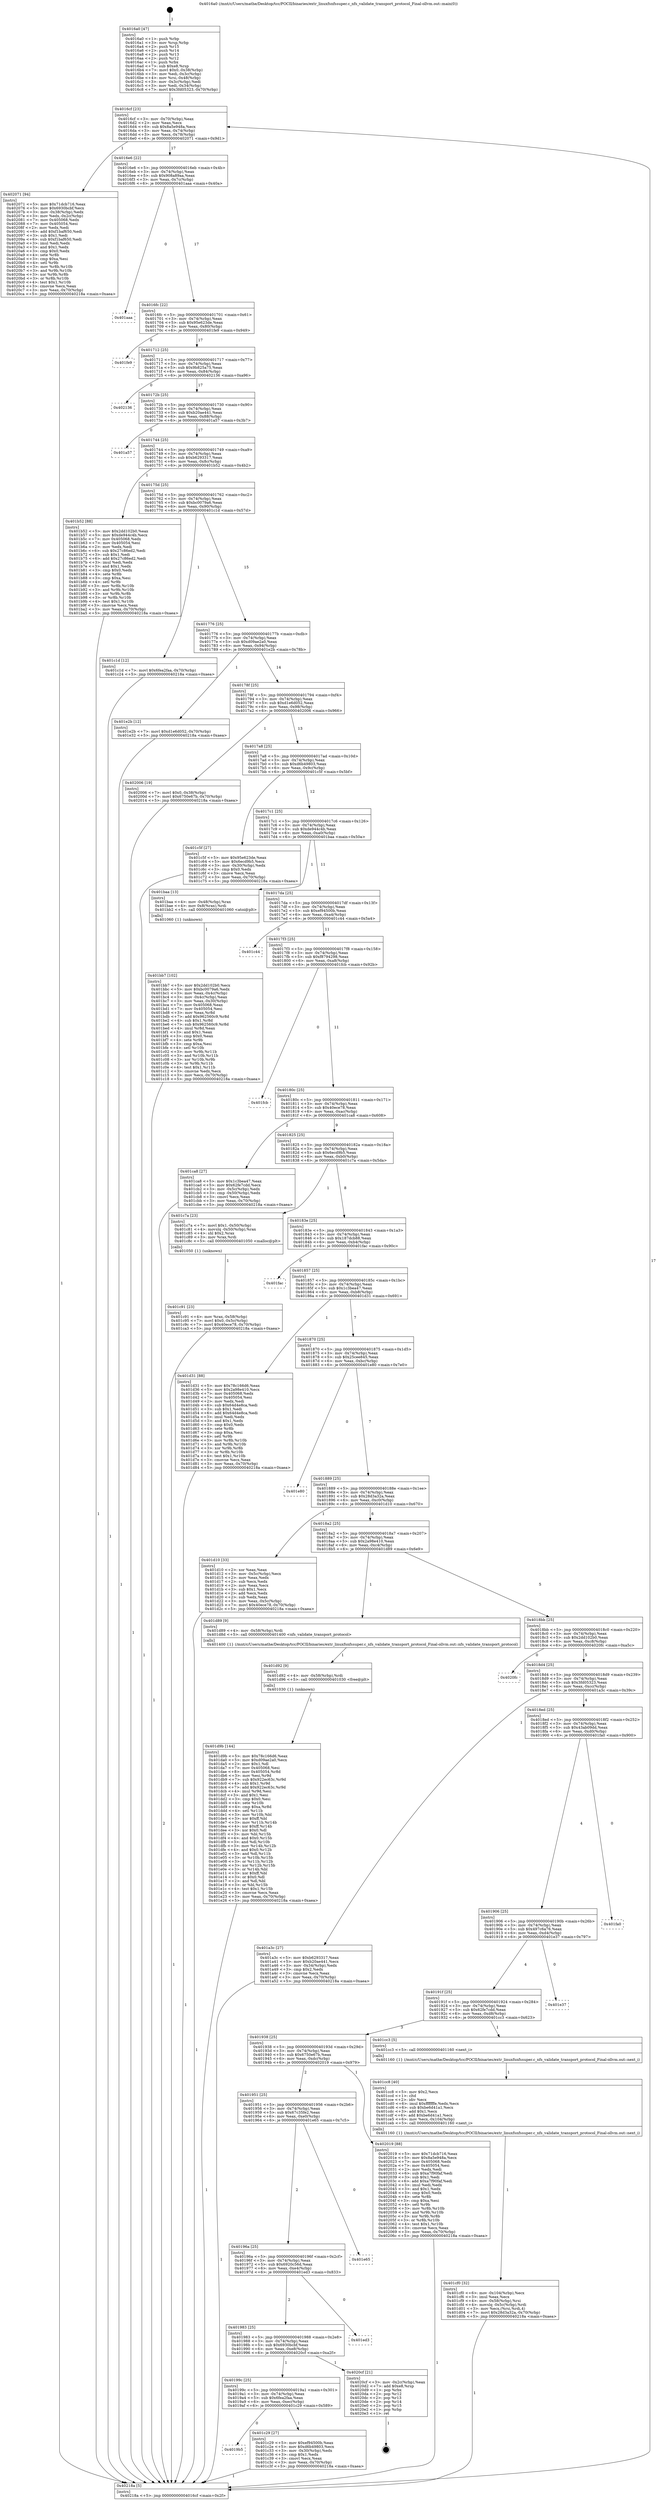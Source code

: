 digraph "0x4016a0" {
  label = "0x4016a0 (/mnt/c/Users/mathe/Desktop/tcc/POCII/binaries/extr_linuxfsnfssuper.c_nfs_validate_transport_protocol_Final-ollvm.out::main(0))"
  labelloc = "t"
  node[shape=record]

  Entry [label="",width=0.3,height=0.3,shape=circle,fillcolor=black,style=filled]
  "0x4016cf" [label="{
     0x4016cf [23]\l
     | [instrs]\l
     &nbsp;&nbsp;0x4016cf \<+3\>: mov -0x70(%rbp),%eax\l
     &nbsp;&nbsp;0x4016d2 \<+2\>: mov %eax,%ecx\l
     &nbsp;&nbsp;0x4016d4 \<+6\>: sub $0x8a5e948a,%ecx\l
     &nbsp;&nbsp;0x4016da \<+3\>: mov %eax,-0x74(%rbp)\l
     &nbsp;&nbsp;0x4016dd \<+3\>: mov %ecx,-0x78(%rbp)\l
     &nbsp;&nbsp;0x4016e0 \<+6\>: je 0000000000402071 \<main+0x9d1\>\l
  }"]
  "0x402071" [label="{
     0x402071 [94]\l
     | [instrs]\l
     &nbsp;&nbsp;0x402071 \<+5\>: mov $0x71dcb716,%eax\l
     &nbsp;&nbsp;0x402076 \<+5\>: mov $0x6930bcbf,%ecx\l
     &nbsp;&nbsp;0x40207b \<+3\>: mov -0x38(%rbp),%edx\l
     &nbsp;&nbsp;0x40207e \<+3\>: mov %edx,-0x2c(%rbp)\l
     &nbsp;&nbsp;0x402081 \<+7\>: mov 0x405068,%edx\l
     &nbsp;&nbsp;0x402088 \<+7\>: mov 0x405054,%esi\l
     &nbsp;&nbsp;0x40208f \<+2\>: mov %edx,%edi\l
     &nbsp;&nbsp;0x402091 \<+6\>: add $0xf1baf650,%edi\l
     &nbsp;&nbsp;0x402097 \<+3\>: sub $0x1,%edi\l
     &nbsp;&nbsp;0x40209a \<+6\>: sub $0xf1baf650,%edi\l
     &nbsp;&nbsp;0x4020a0 \<+3\>: imul %edi,%edx\l
     &nbsp;&nbsp;0x4020a3 \<+3\>: and $0x1,%edx\l
     &nbsp;&nbsp;0x4020a6 \<+3\>: cmp $0x0,%edx\l
     &nbsp;&nbsp;0x4020a9 \<+4\>: sete %r8b\l
     &nbsp;&nbsp;0x4020ad \<+3\>: cmp $0xa,%esi\l
     &nbsp;&nbsp;0x4020b0 \<+4\>: setl %r9b\l
     &nbsp;&nbsp;0x4020b4 \<+3\>: mov %r8b,%r10b\l
     &nbsp;&nbsp;0x4020b7 \<+3\>: and %r9b,%r10b\l
     &nbsp;&nbsp;0x4020ba \<+3\>: xor %r9b,%r8b\l
     &nbsp;&nbsp;0x4020bd \<+3\>: or %r8b,%r10b\l
     &nbsp;&nbsp;0x4020c0 \<+4\>: test $0x1,%r10b\l
     &nbsp;&nbsp;0x4020c4 \<+3\>: cmovne %ecx,%eax\l
     &nbsp;&nbsp;0x4020c7 \<+3\>: mov %eax,-0x70(%rbp)\l
     &nbsp;&nbsp;0x4020ca \<+5\>: jmp 000000000040218a \<main+0xaea\>\l
  }"]
  "0x4016e6" [label="{
     0x4016e6 [22]\l
     | [instrs]\l
     &nbsp;&nbsp;0x4016e6 \<+5\>: jmp 00000000004016eb \<main+0x4b\>\l
     &nbsp;&nbsp;0x4016eb \<+3\>: mov -0x74(%rbp),%eax\l
     &nbsp;&nbsp;0x4016ee \<+5\>: sub $0x908a89aa,%eax\l
     &nbsp;&nbsp;0x4016f3 \<+3\>: mov %eax,-0x7c(%rbp)\l
     &nbsp;&nbsp;0x4016f6 \<+6\>: je 0000000000401aaa \<main+0x40a\>\l
  }"]
  Exit [label="",width=0.3,height=0.3,shape=circle,fillcolor=black,style=filled,peripheries=2]
  "0x401aaa" [label="{
     0x401aaa\l
  }", style=dashed]
  "0x4016fc" [label="{
     0x4016fc [22]\l
     | [instrs]\l
     &nbsp;&nbsp;0x4016fc \<+5\>: jmp 0000000000401701 \<main+0x61\>\l
     &nbsp;&nbsp;0x401701 \<+3\>: mov -0x74(%rbp),%eax\l
     &nbsp;&nbsp;0x401704 \<+5\>: sub $0x95e623de,%eax\l
     &nbsp;&nbsp;0x401709 \<+3\>: mov %eax,-0x80(%rbp)\l
     &nbsp;&nbsp;0x40170c \<+6\>: je 0000000000401fe9 \<main+0x949\>\l
  }"]
  "0x401d9b" [label="{
     0x401d9b [144]\l
     | [instrs]\l
     &nbsp;&nbsp;0x401d9b \<+5\>: mov $0x78c166d6,%eax\l
     &nbsp;&nbsp;0x401da0 \<+5\>: mov $0xd09ae2a0,%ecx\l
     &nbsp;&nbsp;0x401da5 \<+2\>: mov $0x1,%dl\l
     &nbsp;&nbsp;0x401da7 \<+7\>: mov 0x405068,%esi\l
     &nbsp;&nbsp;0x401dae \<+8\>: mov 0x405054,%r8d\l
     &nbsp;&nbsp;0x401db6 \<+3\>: mov %esi,%r9d\l
     &nbsp;&nbsp;0x401db9 \<+7\>: sub $0x922ec63c,%r9d\l
     &nbsp;&nbsp;0x401dc0 \<+4\>: sub $0x1,%r9d\l
     &nbsp;&nbsp;0x401dc4 \<+7\>: add $0x922ec63c,%r9d\l
     &nbsp;&nbsp;0x401dcb \<+4\>: imul %r9d,%esi\l
     &nbsp;&nbsp;0x401dcf \<+3\>: and $0x1,%esi\l
     &nbsp;&nbsp;0x401dd2 \<+3\>: cmp $0x0,%esi\l
     &nbsp;&nbsp;0x401dd5 \<+4\>: sete %r10b\l
     &nbsp;&nbsp;0x401dd9 \<+4\>: cmp $0xa,%r8d\l
     &nbsp;&nbsp;0x401ddd \<+4\>: setl %r11b\l
     &nbsp;&nbsp;0x401de1 \<+3\>: mov %r10b,%bl\l
     &nbsp;&nbsp;0x401de4 \<+3\>: xor $0xff,%bl\l
     &nbsp;&nbsp;0x401de7 \<+3\>: mov %r11b,%r14b\l
     &nbsp;&nbsp;0x401dea \<+4\>: xor $0xff,%r14b\l
     &nbsp;&nbsp;0x401dee \<+3\>: xor $0x0,%dl\l
     &nbsp;&nbsp;0x401df1 \<+3\>: mov %bl,%r15b\l
     &nbsp;&nbsp;0x401df4 \<+4\>: and $0x0,%r15b\l
     &nbsp;&nbsp;0x401df8 \<+3\>: and %dl,%r10b\l
     &nbsp;&nbsp;0x401dfb \<+3\>: mov %r14b,%r12b\l
     &nbsp;&nbsp;0x401dfe \<+4\>: and $0x0,%r12b\l
     &nbsp;&nbsp;0x401e02 \<+3\>: and %dl,%r11b\l
     &nbsp;&nbsp;0x401e05 \<+3\>: or %r10b,%r15b\l
     &nbsp;&nbsp;0x401e08 \<+3\>: or %r11b,%r12b\l
     &nbsp;&nbsp;0x401e0b \<+3\>: xor %r12b,%r15b\l
     &nbsp;&nbsp;0x401e0e \<+3\>: or %r14b,%bl\l
     &nbsp;&nbsp;0x401e11 \<+3\>: xor $0xff,%bl\l
     &nbsp;&nbsp;0x401e14 \<+3\>: or $0x0,%dl\l
     &nbsp;&nbsp;0x401e17 \<+2\>: and %dl,%bl\l
     &nbsp;&nbsp;0x401e19 \<+3\>: or %bl,%r15b\l
     &nbsp;&nbsp;0x401e1c \<+4\>: test $0x1,%r15b\l
     &nbsp;&nbsp;0x401e20 \<+3\>: cmovne %ecx,%eax\l
     &nbsp;&nbsp;0x401e23 \<+3\>: mov %eax,-0x70(%rbp)\l
     &nbsp;&nbsp;0x401e26 \<+5\>: jmp 000000000040218a \<main+0xaea\>\l
  }"]
  "0x401fe9" [label="{
     0x401fe9\l
  }", style=dashed]
  "0x401712" [label="{
     0x401712 [25]\l
     | [instrs]\l
     &nbsp;&nbsp;0x401712 \<+5\>: jmp 0000000000401717 \<main+0x77\>\l
     &nbsp;&nbsp;0x401717 \<+3\>: mov -0x74(%rbp),%eax\l
     &nbsp;&nbsp;0x40171a \<+5\>: sub $0x9b825a75,%eax\l
     &nbsp;&nbsp;0x40171f \<+6\>: mov %eax,-0x84(%rbp)\l
     &nbsp;&nbsp;0x401725 \<+6\>: je 0000000000402136 \<main+0xa96\>\l
  }"]
  "0x401d92" [label="{
     0x401d92 [9]\l
     | [instrs]\l
     &nbsp;&nbsp;0x401d92 \<+4\>: mov -0x58(%rbp),%rdi\l
     &nbsp;&nbsp;0x401d96 \<+5\>: call 0000000000401030 \<free@plt\>\l
     | [calls]\l
     &nbsp;&nbsp;0x401030 \{1\} (unknown)\l
  }"]
  "0x402136" [label="{
     0x402136\l
  }", style=dashed]
  "0x40172b" [label="{
     0x40172b [25]\l
     | [instrs]\l
     &nbsp;&nbsp;0x40172b \<+5\>: jmp 0000000000401730 \<main+0x90\>\l
     &nbsp;&nbsp;0x401730 \<+3\>: mov -0x74(%rbp),%eax\l
     &nbsp;&nbsp;0x401733 \<+5\>: sub $0xb20ae441,%eax\l
     &nbsp;&nbsp;0x401738 \<+6\>: mov %eax,-0x88(%rbp)\l
     &nbsp;&nbsp;0x40173e \<+6\>: je 0000000000401a57 \<main+0x3b7\>\l
  }"]
  "0x401cf0" [label="{
     0x401cf0 [32]\l
     | [instrs]\l
     &nbsp;&nbsp;0x401cf0 \<+6\>: mov -0x104(%rbp),%ecx\l
     &nbsp;&nbsp;0x401cf6 \<+3\>: imul %eax,%ecx\l
     &nbsp;&nbsp;0x401cf9 \<+4\>: mov -0x58(%rbp),%rsi\l
     &nbsp;&nbsp;0x401cfd \<+4\>: movslq -0x5c(%rbp),%rdi\l
     &nbsp;&nbsp;0x401d01 \<+3\>: mov %ecx,(%rsi,%rdi,4)\l
     &nbsp;&nbsp;0x401d04 \<+7\>: movl $0x28d3a32a,-0x70(%rbp)\l
     &nbsp;&nbsp;0x401d0b \<+5\>: jmp 000000000040218a \<main+0xaea\>\l
  }"]
  "0x401a57" [label="{
     0x401a57\l
  }", style=dashed]
  "0x401744" [label="{
     0x401744 [25]\l
     | [instrs]\l
     &nbsp;&nbsp;0x401744 \<+5\>: jmp 0000000000401749 \<main+0xa9\>\l
     &nbsp;&nbsp;0x401749 \<+3\>: mov -0x74(%rbp),%eax\l
     &nbsp;&nbsp;0x40174c \<+5\>: sub $0xb6293317,%eax\l
     &nbsp;&nbsp;0x401751 \<+6\>: mov %eax,-0x8c(%rbp)\l
     &nbsp;&nbsp;0x401757 \<+6\>: je 0000000000401b52 \<main+0x4b2\>\l
  }"]
  "0x401cc8" [label="{
     0x401cc8 [40]\l
     | [instrs]\l
     &nbsp;&nbsp;0x401cc8 \<+5\>: mov $0x2,%ecx\l
     &nbsp;&nbsp;0x401ccd \<+1\>: cltd\l
     &nbsp;&nbsp;0x401cce \<+2\>: idiv %ecx\l
     &nbsp;&nbsp;0x401cd0 \<+6\>: imul $0xfffffffe,%edx,%ecx\l
     &nbsp;&nbsp;0x401cd6 \<+6\>: sub $0xbe6d41a1,%ecx\l
     &nbsp;&nbsp;0x401cdc \<+3\>: add $0x1,%ecx\l
     &nbsp;&nbsp;0x401cdf \<+6\>: add $0xbe6d41a1,%ecx\l
     &nbsp;&nbsp;0x401ce5 \<+6\>: mov %ecx,-0x104(%rbp)\l
     &nbsp;&nbsp;0x401ceb \<+5\>: call 0000000000401160 \<next_i\>\l
     | [calls]\l
     &nbsp;&nbsp;0x401160 \{1\} (/mnt/c/Users/mathe/Desktop/tcc/POCII/binaries/extr_linuxfsnfssuper.c_nfs_validate_transport_protocol_Final-ollvm.out::next_i)\l
  }"]
  "0x401b52" [label="{
     0x401b52 [88]\l
     | [instrs]\l
     &nbsp;&nbsp;0x401b52 \<+5\>: mov $0x2dd102b0,%eax\l
     &nbsp;&nbsp;0x401b57 \<+5\>: mov $0xde944c4b,%ecx\l
     &nbsp;&nbsp;0x401b5c \<+7\>: mov 0x405068,%edx\l
     &nbsp;&nbsp;0x401b63 \<+7\>: mov 0x405054,%esi\l
     &nbsp;&nbsp;0x401b6a \<+2\>: mov %edx,%edi\l
     &nbsp;&nbsp;0x401b6c \<+6\>: sub $0x27c86ed2,%edi\l
     &nbsp;&nbsp;0x401b72 \<+3\>: sub $0x1,%edi\l
     &nbsp;&nbsp;0x401b75 \<+6\>: add $0x27c86ed2,%edi\l
     &nbsp;&nbsp;0x401b7b \<+3\>: imul %edi,%edx\l
     &nbsp;&nbsp;0x401b7e \<+3\>: and $0x1,%edx\l
     &nbsp;&nbsp;0x401b81 \<+3\>: cmp $0x0,%edx\l
     &nbsp;&nbsp;0x401b84 \<+4\>: sete %r8b\l
     &nbsp;&nbsp;0x401b88 \<+3\>: cmp $0xa,%esi\l
     &nbsp;&nbsp;0x401b8b \<+4\>: setl %r9b\l
     &nbsp;&nbsp;0x401b8f \<+3\>: mov %r8b,%r10b\l
     &nbsp;&nbsp;0x401b92 \<+3\>: and %r9b,%r10b\l
     &nbsp;&nbsp;0x401b95 \<+3\>: xor %r9b,%r8b\l
     &nbsp;&nbsp;0x401b98 \<+3\>: or %r8b,%r10b\l
     &nbsp;&nbsp;0x401b9b \<+4\>: test $0x1,%r10b\l
     &nbsp;&nbsp;0x401b9f \<+3\>: cmovne %ecx,%eax\l
     &nbsp;&nbsp;0x401ba2 \<+3\>: mov %eax,-0x70(%rbp)\l
     &nbsp;&nbsp;0x401ba5 \<+5\>: jmp 000000000040218a \<main+0xaea\>\l
  }"]
  "0x40175d" [label="{
     0x40175d [25]\l
     | [instrs]\l
     &nbsp;&nbsp;0x40175d \<+5\>: jmp 0000000000401762 \<main+0xc2\>\l
     &nbsp;&nbsp;0x401762 \<+3\>: mov -0x74(%rbp),%eax\l
     &nbsp;&nbsp;0x401765 \<+5\>: sub $0xbc0079a6,%eax\l
     &nbsp;&nbsp;0x40176a \<+6\>: mov %eax,-0x90(%rbp)\l
     &nbsp;&nbsp;0x401770 \<+6\>: je 0000000000401c1d \<main+0x57d\>\l
  }"]
  "0x401c91" [label="{
     0x401c91 [23]\l
     | [instrs]\l
     &nbsp;&nbsp;0x401c91 \<+4\>: mov %rax,-0x58(%rbp)\l
     &nbsp;&nbsp;0x401c95 \<+7\>: movl $0x0,-0x5c(%rbp)\l
     &nbsp;&nbsp;0x401c9c \<+7\>: movl $0x40ece78,-0x70(%rbp)\l
     &nbsp;&nbsp;0x401ca3 \<+5\>: jmp 000000000040218a \<main+0xaea\>\l
  }"]
  "0x401c1d" [label="{
     0x401c1d [12]\l
     | [instrs]\l
     &nbsp;&nbsp;0x401c1d \<+7\>: movl $0x6fea2faa,-0x70(%rbp)\l
     &nbsp;&nbsp;0x401c24 \<+5\>: jmp 000000000040218a \<main+0xaea\>\l
  }"]
  "0x401776" [label="{
     0x401776 [25]\l
     | [instrs]\l
     &nbsp;&nbsp;0x401776 \<+5\>: jmp 000000000040177b \<main+0xdb\>\l
     &nbsp;&nbsp;0x40177b \<+3\>: mov -0x74(%rbp),%eax\l
     &nbsp;&nbsp;0x40177e \<+5\>: sub $0xd09ae2a0,%eax\l
     &nbsp;&nbsp;0x401783 \<+6\>: mov %eax,-0x94(%rbp)\l
     &nbsp;&nbsp;0x401789 \<+6\>: je 0000000000401e2b \<main+0x78b\>\l
  }"]
  "0x4019b5" [label="{
     0x4019b5\l
  }", style=dashed]
  "0x401e2b" [label="{
     0x401e2b [12]\l
     | [instrs]\l
     &nbsp;&nbsp;0x401e2b \<+7\>: movl $0xd1e6d052,-0x70(%rbp)\l
     &nbsp;&nbsp;0x401e32 \<+5\>: jmp 000000000040218a \<main+0xaea\>\l
  }"]
  "0x40178f" [label="{
     0x40178f [25]\l
     | [instrs]\l
     &nbsp;&nbsp;0x40178f \<+5\>: jmp 0000000000401794 \<main+0xf4\>\l
     &nbsp;&nbsp;0x401794 \<+3\>: mov -0x74(%rbp),%eax\l
     &nbsp;&nbsp;0x401797 \<+5\>: sub $0xd1e6d052,%eax\l
     &nbsp;&nbsp;0x40179c \<+6\>: mov %eax,-0x98(%rbp)\l
     &nbsp;&nbsp;0x4017a2 \<+6\>: je 0000000000402006 \<main+0x966\>\l
  }"]
  "0x401c29" [label="{
     0x401c29 [27]\l
     | [instrs]\l
     &nbsp;&nbsp;0x401c29 \<+5\>: mov $0xef94500b,%eax\l
     &nbsp;&nbsp;0x401c2e \<+5\>: mov $0xd6b49803,%ecx\l
     &nbsp;&nbsp;0x401c33 \<+3\>: mov -0x30(%rbp),%edx\l
     &nbsp;&nbsp;0x401c36 \<+3\>: cmp $0x1,%edx\l
     &nbsp;&nbsp;0x401c39 \<+3\>: cmovl %ecx,%eax\l
     &nbsp;&nbsp;0x401c3c \<+3\>: mov %eax,-0x70(%rbp)\l
     &nbsp;&nbsp;0x401c3f \<+5\>: jmp 000000000040218a \<main+0xaea\>\l
  }"]
  "0x402006" [label="{
     0x402006 [19]\l
     | [instrs]\l
     &nbsp;&nbsp;0x402006 \<+7\>: movl $0x0,-0x38(%rbp)\l
     &nbsp;&nbsp;0x40200d \<+7\>: movl $0x6750e67b,-0x70(%rbp)\l
     &nbsp;&nbsp;0x402014 \<+5\>: jmp 000000000040218a \<main+0xaea\>\l
  }"]
  "0x4017a8" [label="{
     0x4017a8 [25]\l
     | [instrs]\l
     &nbsp;&nbsp;0x4017a8 \<+5\>: jmp 00000000004017ad \<main+0x10d\>\l
     &nbsp;&nbsp;0x4017ad \<+3\>: mov -0x74(%rbp),%eax\l
     &nbsp;&nbsp;0x4017b0 \<+5\>: sub $0xd6b49803,%eax\l
     &nbsp;&nbsp;0x4017b5 \<+6\>: mov %eax,-0x9c(%rbp)\l
     &nbsp;&nbsp;0x4017bb \<+6\>: je 0000000000401c5f \<main+0x5bf\>\l
  }"]
  "0x40199c" [label="{
     0x40199c [25]\l
     | [instrs]\l
     &nbsp;&nbsp;0x40199c \<+5\>: jmp 00000000004019a1 \<main+0x301\>\l
     &nbsp;&nbsp;0x4019a1 \<+3\>: mov -0x74(%rbp),%eax\l
     &nbsp;&nbsp;0x4019a4 \<+5\>: sub $0x6fea2faa,%eax\l
     &nbsp;&nbsp;0x4019a9 \<+6\>: mov %eax,-0xec(%rbp)\l
     &nbsp;&nbsp;0x4019af \<+6\>: je 0000000000401c29 \<main+0x589\>\l
  }"]
  "0x401c5f" [label="{
     0x401c5f [27]\l
     | [instrs]\l
     &nbsp;&nbsp;0x401c5f \<+5\>: mov $0x95e623de,%eax\l
     &nbsp;&nbsp;0x401c64 \<+5\>: mov $0x6ecd9b5,%ecx\l
     &nbsp;&nbsp;0x401c69 \<+3\>: mov -0x30(%rbp),%edx\l
     &nbsp;&nbsp;0x401c6c \<+3\>: cmp $0x0,%edx\l
     &nbsp;&nbsp;0x401c6f \<+3\>: cmove %ecx,%eax\l
     &nbsp;&nbsp;0x401c72 \<+3\>: mov %eax,-0x70(%rbp)\l
     &nbsp;&nbsp;0x401c75 \<+5\>: jmp 000000000040218a \<main+0xaea\>\l
  }"]
  "0x4017c1" [label="{
     0x4017c1 [25]\l
     | [instrs]\l
     &nbsp;&nbsp;0x4017c1 \<+5\>: jmp 00000000004017c6 \<main+0x126\>\l
     &nbsp;&nbsp;0x4017c6 \<+3\>: mov -0x74(%rbp),%eax\l
     &nbsp;&nbsp;0x4017c9 \<+5\>: sub $0xde944c4b,%eax\l
     &nbsp;&nbsp;0x4017ce \<+6\>: mov %eax,-0xa0(%rbp)\l
     &nbsp;&nbsp;0x4017d4 \<+6\>: je 0000000000401baa \<main+0x50a\>\l
  }"]
  "0x4020cf" [label="{
     0x4020cf [21]\l
     | [instrs]\l
     &nbsp;&nbsp;0x4020cf \<+3\>: mov -0x2c(%rbp),%eax\l
     &nbsp;&nbsp;0x4020d2 \<+7\>: add $0xe8,%rsp\l
     &nbsp;&nbsp;0x4020d9 \<+1\>: pop %rbx\l
     &nbsp;&nbsp;0x4020da \<+2\>: pop %r12\l
     &nbsp;&nbsp;0x4020dc \<+2\>: pop %r13\l
     &nbsp;&nbsp;0x4020de \<+2\>: pop %r14\l
     &nbsp;&nbsp;0x4020e0 \<+2\>: pop %r15\l
     &nbsp;&nbsp;0x4020e2 \<+1\>: pop %rbp\l
     &nbsp;&nbsp;0x4020e3 \<+1\>: ret\l
  }"]
  "0x401baa" [label="{
     0x401baa [13]\l
     | [instrs]\l
     &nbsp;&nbsp;0x401baa \<+4\>: mov -0x48(%rbp),%rax\l
     &nbsp;&nbsp;0x401bae \<+4\>: mov 0x8(%rax),%rdi\l
     &nbsp;&nbsp;0x401bb2 \<+5\>: call 0000000000401060 \<atoi@plt\>\l
     | [calls]\l
     &nbsp;&nbsp;0x401060 \{1\} (unknown)\l
  }"]
  "0x4017da" [label="{
     0x4017da [25]\l
     | [instrs]\l
     &nbsp;&nbsp;0x4017da \<+5\>: jmp 00000000004017df \<main+0x13f\>\l
     &nbsp;&nbsp;0x4017df \<+3\>: mov -0x74(%rbp),%eax\l
     &nbsp;&nbsp;0x4017e2 \<+5\>: sub $0xef94500b,%eax\l
     &nbsp;&nbsp;0x4017e7 \<+6\>: mov %eax,-0xa4(%rbp)\l
     &nbsp;&nbsp;0x4017ed \<+6\>: je 0000000000401c44 \<main+0x5a4\>\l
  }"]
  "0x401983" [label="{
     0x401983 [25]\l
     | [instrs]\l
     &nbsp;&nbsp;0x401983 \<+5\>: jmp 0000000000401988 \<main+0x2e8\>\l
     &nbsp;&nbsp;0x401988 \<+3\>: mov -0x74(%rbp),%eax\l
     &nbsp;&nbsp;0x40198b \<+5\>: sub $0x6930bcbf,%eax\l
     &nbsp;&nbsp;0x401990 \<+6\>: mov %eax,-0xe8(%rbp)\l
     &nbsp;&nbsp;0x401996 \<+6\>: je 00000000004020cf \<main+0xa2f\>\l
  }"]
  "0x401c44" [label="{
     0x401c44\l
  }", style=dashed]
  "0x4017f3" [label="{
     0x4017f3 [25]\l
     | [instrs]\l
     &nbsp;&nbsp;0x4017f3 \<+5\>: jmp 00000000004017f8 \<main+0x158\>\l
     &nbsp;&nbsp;0x4017f8 \<+3\>: mov -0x74(%rbp),%eax\l
     &nbsp;&nbsp;0x4017fb \<+5\>: sub $0xf8794298,%eax\l
     &nbsp;&nbsp;0x401800 \<+6\>: mov %eax,-0xa8(%rbp)\l
     &nbsp;&nbsp;0x401806 \<+6\>: je 0000000000401fcb \<main+0x92b\>\l
  }"]
  "0x401ed3" [label="{
     0x401ed3\l
  }", style=dashed]
  "0x401fcb" [label="{
     0x401fcb\l
  }", style=dashed]
  "0x40180c" [label="{
     0x40180c [25]\l
     | [instrs]\l
     &nbsp;&nbsp;0x40180c \<+5\>: jmp 0000000000401811 \<main+0x171\>\l
     &nbsp;&nbsp;0x401811 \<+3\>: mov -0x74(%rbp),%eax\l
     &nbsp;&nbsp;0x401814 \<+5\>: sub $0x40ece78,%eax\l
     &nbsp;&nbsp;0x401819 \<+6\>: mov %eax,-0xac(%rbp)\l
     &nbsp;&nbsp;0x40181f \<+6\>: je 0000000000401ca8 \<main+0x608\>\l
  }"]
  "0x40196a" [label="{
     0x40196a [25]\l
     | [instrs]\l
     &nbsp;&nbsp;0x40196a \<+5\>: jmp 000000000040196f \<main+0x2cf\>\l
     &nbsp;&nbsp;0x40196f \<+3\>: mov -0x74(%rbp),%eax\l
     &nbsp;&nbsp;0x401972 \<+5\>: sub $0x6920c56d,%eax\l
     &nbsp;&nbsp;0x401977 \<+6\>: mov %eax,-0xe4(%rbp)\l
     &nbsp;&nbsp;0x40197d \<+6\>: je 0000000000401ed3 \<main+0x833\>\l
  }"]
  "0x401ca8" [label="{
     0x401ca8 [27]\l
     | [instrs]\l
     &nbsp;&nbsp;0x401ca8 \<+5\>: mov $0x1c3bea47,%eax\l
     &nbsp;&nbsp;0x401cad \<+5\>: mov $0x62fe7cdd,%ecx\l
     &nbsp;&nbsp;0x401cb2 \<+3\>: mov -0x5c(%rbp),%edx\l
     &nbsp;&nbsp;0x401cb5 \<+3\>: cmp -0x50(%rbp),%edx\l
     &nbsp;&nbsp;0x401cb8 \<+3\>: cmovl %ecx,%eax\l
     &nbsp;&nbsp;0x401cbb \<+3\>: mov %eax,-0x70(%rbp)\l
     &nbsp;&nbsp;0x401cbe \<+5\>: jmp 000000000040218a \<main+0xaea\>\l
  }"]
  "0x401825" [label="{
     0x401825 [25]\l
     | [instrs]\l
     &nbsp;&nbsp;0x401825 \<+5\>: jmp 000000000040182a \<main+0x18a\>\l
     &nbsp;&nbsp;0x40182a \<+3\>: mov -0x74(%rbp),%eax\l
     &nbsp;&nbsp;0x40182d \<+5\>: sub $0x6ecd9b5,%eax\l
     &nbsp;&nbsp;0x401832 \<+6\>: mov %eax,-0xb0(%rbp)\l
     &nbsp;&nbsp;0x401838 \<+6\>: je 0000000000401c7a \<main+0x5da\>\l
  }"]
  "0x401e65" [label="{
     0x401e65\l
  }", style=dashed]
  "0x401c7a" [label="{
     0x401c7a [23]\l
     | [instrs]\l
     &nbsp;&nbsp;0x401c7a \<+7\>: movl $0x1,-0x50(%rbp)\l
     &nbsp;&nbsp;0x401c81 \<+4\>: movslq -0x50(%rbp),%rax\l
     &nbsp;&nbsp;0x401c85 \<+4\>: shl $0x2,%rax\l
     &nbsp;&nbsp;0x401c89 \<+3\>: mov %rax,%rdi\l
     &nbsp;&nbsp;0x401c8c \<+5\>: call 0000000000401050 \<malloc@plt\>\l
     | [calls]\l
     &nbsp;&nbsp;0x401050 \{1\} (unknown)\l
  }"]
  "0x40183e" [label="{
     0x40183e [25]\l
     | [instrs]\l
     &nbsp;&nbsp;0x40183e \<+5\>: jmp 0000000000401843 \<main+0x1a3\>\l
     &nbsp;&nbsp;0x401843 \<+3\>: mov -0x74(%rbp),%eax\l
     &nbsp;&nbsp;0x401846 \<+5\>: sub $0x187dcb88,%eax\l
     &nbsp;&nbsp;0x40184b \<+6\>: mov %eax,-0xb4(%rbp)\l
     &nbsp;&nbsp;0x401851 \<+6\>: je 0000000000401fac \<main+0x90c\>\l
  }"]
  "0x401951" [label="{
     0x401951 [25]\l
     | [instrs]\l
     &nbsp;&nbsp;0x401951 \<+5\>: jmp 0000000000401956 \<main+0x2b6\>\l
     &nbsp;&nbsp;0x401956 \<+3\>: mov -0x74(%rbp),%eax\l
     &nbsp;&nbsp;0x401959 \<+5\>: sub $0x67c35fe2,%eax\l
     &nbsp;&nbsp;0x40195e \<+6\>: mov %eax,-0xe0(%rbp)\l
     &nbsp;&nbsp;0x401964 \<+6\>: je 0000000000401e65 \<main+0x7c5\>\l
  }"]
  "0x401fac" [label="{
     0x401fac\l
  }", style=dashed]
  "0x401857" [label="{
     0x401857 [25]\l
     | [instrs]\l
     &nbsp;&nbsp;0x401857 \<+5\>: jmp 000000000040185c \<main+0x1bc\>\l
     &nbsp;&nbsp;0x40185c \<+3\>: mov -0x74(%rbp),%eax\l
     &nbsp;&nbsp;0x40185f \<+5\>: sub $0x1c3bea47,%eax\l
     &nbsp;&nbsp;0x401864 \<+6\>: mov %eax,-0xb8(%rbp)\l
     &nbsp;&nbsp;0x40186a \<+6\>: je 0000000000401d31 \<main+0x691\>\l
  }"]
  "0x402019" [label="{
     0x402019 [88]\l
     | [instrs]\l
     &nbsp;&nbsp;0x402019 \<+5\>: mov $0x71dcb716,%eax\l
     &nbsp;&nbsp;0x40201e \<+5\>: mov $0x8a5e948a,%ecx\l
     &nbsp;&nbsp;0x402023 \<+7\>: mov 0x405068,%edx\l
     &nbsp;&nbsp;0x40202a \<+7\>: mov 0x405054,%esi\l
     &nbsp;&nbsp;0x402031 \<+2\>: mov %edx,%edi\l
     &nbsp;&nbsp;0x402033 \<+6\>: sub $0xa7f90faf,%edi\l
     &nbsp;&nbsp;0x402039 \<+3\>: sub $0x1,%edi\l
     &nbsp;&nbsp;0x40203c \<+6\>: add $0xa7f90faf,%edi\l
     &nbsp;&nbsp;0x402042 \<+3\>: imul %edi,%edx\l
     &nbsp;&nbsp;0x402045 \<+3\>: and $0x1,%edx\l
     &nbsp;&nbsp;0x402048 \<+3\>: cmp $0x0,%edx\l
     &nbsp;&nbsp;0x40204b \<+4\>: sete %r8b\l
     &nbsp;&nbsp;0x40204f \<+3\>: cmp $0xa,%esi\l
     &nbsp;&nbsp;0x402052 \<+4\>: setl %r9b\l
     &nbsp;&nbsp;0x402056 \<+3\>: mov %r8b,%r10b\l
     &nbsp;&nbsp;0x402059 \<+3\>: and %r9b,%r10b\l
     &nbsp;&nbsp;0x40205c \<+3\>: xor %r9b,%r8b\l
     &nbsp;&nbsp;0x40205f \<+3\>: or %r8b,%r10b\l
     &nbsp;&nbsp;0x402062 \<+4\>: test $0x1,%r10b\l
     &nbsp;&nbsp;0x402066 \<+3\>: cmovne %ecx,%eax\l
     &nbsp;&nbsp;0x402069 \<+3\>: mov %eax,-0x70(%rbp)\l
     &nbsp;&nbsp;0x40206c \<+5\>: jmp 000000000040218a \<main+0xaea\>\l
  }"]
  "0x401d31" [label="{
     0x401d31 [88]\l
     | [instrs]\l
     &nbsp;&nbsp;0x401d31 \<+5\>: mov $0x78c166d6,%eax\l
     &nbsp;&nbsp;0x401d36 \<+5\>: mov $0x2a98e410,%ecx\l
     &nbsp;&nbsp;0x401d3b \<+7\>: mov 0x405068,%edx\l
     &nbsp;&nbsp;0x401d42 \<+7\>: mov 0x405054,%esi\l
     &nbsp;&nbsp;0x401d49 \<+2\>: mov %edx,%edi\l
     &nbsp;&nbsp;0x401d4b \<+6\>: sub $0x64d4e8ca,%edi\l
     &nbsp;&nbsp;0x401d51 \<+3\>: sub $0x1,%edi\l
     &nbsp;&nbsp;0x401d54 \<+6\>: add $0x64d4e8ca,%edi\l
     &nbsp;&nbsp;0x401d5a \<+3\>: imul %edi,%edx\l
     &nbsp;&nbsp;0x401d5d \<+3\>: and $0x1,%edx\l
     &nbsp;&nbsp;0x401d60 \<+3\>: cmp $0x0,%edx\l
     &nbsp;&nbsp;0x401d63 \<+4\>: sete %r8b\l
     &nbsp;&nbsp;0x401d67 \<+3\>: cmp $0xa,%esi\l
     &nbsp;&nbsp;0x401d6a \<+4\>: setl %r9b\l
     &nbsp;&nbsp;0x401d6e \<+3\>: mov %r8b,%r10b\l
     &nbsp;&nbsp;0x401d71 \<+3\>: and %r9b,%r10b\l
     &nbsp;&nbsp;0x401d74 \<+3\>: xor %r9b,%r8b\l
     &nbsp;&nbsp;0x401d77 \<+3\>: or %r8b,%r10b\l
     &nbsp;&nbsp;0x401d7a \<+4\>: test $0x1,%r10b\l
     &nbsp;&nbsp;0x401d7e \<+3\>: cmovne %ecx,%eax\l
     &nbsp;&nbsp;0x401d81 \<+3\>: mov %eax,-0x70(%rbp)\l
     &nbsp;&nbsp;0x401d84 \<+5\>: jmp 000000000040218a \<main+0xaea\>\l
  }"]
  "0x401870" [label="{
     0x401870 [25]\l
     | [instrs]\l
     &nbsp;&nbsp;0x401870 \<+5\>: jmp 0000000000401875 \<main+0x1d5\>\l
     &nbsp;&nbsp;0x401875 \<+3\>: mov -0x74(%rbp),%eax\l
     &nbsp;&nbsp;0x401878 \<+5\>: sub $0x25cee845,%eax\l
     &nbsp;&nbsp;0x40187d \<+6\>: mov %eax,-0xbc(%rbp)\l
     &nbsp;&nbsp;0x401883 \<+6\>: je 0000000000401e80 \<main+0x7e0\>\l
  }"]
  "0x401938" [label="{
     0x401938 [25]\l
     | [instrs]\l
     &nbsp;&nbsp;0x401938 \<+5\>: jmp 000000000040193d \<main+0x29d\>\l
     &nbsp;&nbsp;0x40193d \<+3\>: mov -0x74(%rbp),%eax\l
     &nbsp;&nbsp;0x401940 \<+5\>: sub $0x6750e67b,%eax\l
     &nbsp;&nbsp;0x401945 \<+6\>: mov %eax,-0xdc(%rbp)\l
     &nbsp;&nbsp;0x40194b \<+6\>: je 0000000000402019 \<main+0x979\>\l
  }"]
  "0x401e80" [label="{
     0x401e80\l
  }", style=dashed]
  "0x401889" [label="{
     0x401889 [25]\l
     | [instrs]\l
     &nbsp;&nbsp;0x401889 \<+5\>: jmp 000000000040188e \<main+0x1ee\>\l
     &nbsp;&nbsp;0x40188e \<+3\>: mov -0x74(%rbp),%eax\l
     &nbsp;&nbsp;0x401891 \<+5\>: sub $0x28d3a32a,%eax\l
     &nbsp;&nbsp;0x401896 \<+6\>: mov %eax,-0xc0(%rbp)\l
     &nbsp;&nbsp;0x40189c \<+6\>: je 0000000000401d10 \<main+0x670\>\l
  }"]
  "0x401cc3" [label="{
     0x401cc3 [5]\l
     | [instrs]\l
     &nbsp;&nbsp;0x401cc3 \<+5\>: call 0000000000401160 \<next_i\>\l
     | [calls]\l
     &nbsp;&nbsp;0x401160 \{1\} (/mnt/c/Users/mathe/Desktop/tcc/POCII/binaries/extr_linuxfsnfssuper.c_nfs_validate_transport_protocol_Final-ollvm.out::next_i)\l
  }"]
  "0x401d10" [label="{
     0x401d10 [33]\l
     | [instrs]\l
     &nbsp;&nbsp;0x401d10 \<+2\>: xor %eax,%eax\l
     &nbsp;&nbsp;0x401d12 \<+3\>: mov -0x5c(%rbp),%ecx\l
     &nbsp;&nbsp;0x401d15 \<+2\>: mov %eax,%edx\l
     &nbsp;&nbsp;0x401d17 \<+2\>: sub %ecx,%edx\l
     &nbsp;&nbsp;0x401d19 \<+2\>: mov %eax,%ecx\l
     &nbsp;&nbsp;0x401d1b \<+3\>: sub $0x1,%ecx\l
     &nbsp;&nbsp;0x401d1e \<+2\>: add %ecx,%edx\l
     &nbsp;&nbsp;0x401d20 \<+2\>: sub %edx,%eax\l
     &nbsp;&nbsp;0x401d22 \<+3\>: mov %eax,-0x5c(%rbp)\l
     &nbsp;&nbsp;0x401d25 \<+7\>: movl $0x40ece78,-0x70(%rbp)\l
     &nbsp;&nbsp;0x401d2c \<+5\>: jmp 000000000040218a \<main+0xaea\>\l
  }"]
  "0x4018a2" [label="{
     0x4018a2 [25]\l
     | [instrs]\l
     &nbsp;&nbsp;0x4018a2 \<+5\>: jmp 00000000004018a7 \<main+0x207\>\l
     &nbsp;&nbsp;0x4018a7 \<+3\>: mov -0x74(%rbp),%eax\l
     &nbsp;&nbsp;0x4018aa \<+5\>: sub $0x2a98e410,%eax\l
     &nbsp;&nbsp;0x4018af \<+6\>: mov %eax,-0xc4(%rbp)\l
     &nbsp;&nbsp;0x4018b5 \<+6\>: je 0000000000401d89 \<main+0x6e9\>\l
  }"]
  "0x40191f" [label="{
     0x40191f [25]\l
     | [instrs]\l
     &nbsp;&nbsp;0x40191f \<+5\>: jmp 0000000000401924 \<main+0x284\>\l
     &nbsp;&nbsp;0x401924 \<+3\>: mov -0x74(%rbp),%eax\l
     &nbsp;&nbsp;0x401927 \<+5\>: sub $0x62fe7cdd,%eax\l
     &nbsp;&nbsp;0x40192c \<+6\>: mov %eax,-0xd8(%rbp)\l
     &nbsp;&nbsp;0x401932 \<+6\>: je 0000000000401cc3 \<main+0x623\>\l
  }"]
  "0x401d89" [label="{
     0x401d89 [9]\l
     | [instrs]\l
     &nbsp;&nbsp;0x401d89 \<+4\>: mov -0x58(%rbp),%rdi\l
     &nbsp;&nbsp;0x401d8d \<+5\>: call 0000000000401400 \<nfs_validate_transport_protocol\>\l
     | [calls]\l
     &nbsp;&nbsp;0x401400 \{1\} (/mnt/c/Users/mathe/Desktop/tcc/POCII/binaries/extr_linuxfsnfssuper.c_nfs_validate_transport_protocol_Final-ollvm.out::nfs_validate_transport_protocol)\l
  }"]
  "0x4018bb" [label="{
     0x4018bb [25]\l
     | [instrs]\l
     &nbsp;&nbsp;0x4018bb \<+5\>: jmp 00000000004018c0 \<main+0x220\>\l
     &nbsp;&nbsp;0x4018c0 \<+3\>: mov -0x74(%rbp),%eax\l
     &nbsp;&nbsp;0x4018c3 \<+5\>: sub $0x2dd102b0,%eax\l
     &nbsp;&nbsp;0x4018c8 \<+6\>: mov %eax,-0xc8(%rbp)\l
     &nbsp;&nbsp;0x4018ce \<+6\>: je 00000000004020fc \<main+0xa5c\>\l
  }"]
  "0x401e37" [label="{
     0x401e37\l
  }", style=dashed]
  "0x4020fc" [label="{
     0x4020fc\l
  }", style=dashed]
  "0x4018d4" [label="{
     0x4018d4 [25]\l
     | [instrs]\l
     &nbsp;&nbsp;0x4018d4 \<+5\>: jmp 00000000004018d9 \<main+0x239\>\l
     &nbsp;&nbsp;0x4018d9 \<+3\>: mov -0x74(%rbp),%eax\l
     &nbsp;&nbsp;0x4018dc \<+5\>: sub $0x3fd05323,%eax\l
     &nbsp;&nbsp;0x4018e1 \<+6\>: mov %eax,-0xcc(%rbp)\l
     &nbsp;&nbsp;0x4018e7 \<+6\>: je 0000000000401a3c \<main+0x39c\>\l
  }"]
  "0x401906" [label="{
     0x401906 [25]\l
     | [instrs]\l
     &nbsp;&nbsp;0x401906 \<+5\>: jmp 000000000040190b \<main+0x26b\>\l
     &nbsp;&nbsp;0x40190b \<+3\>: mov -0x74(%rbp),%eax\l
     &nbsp;&nbsp;0x40190e \<+5\>: sub $0x497c6a76,%eax\l
     &nbsp;&nbsp;0x401913 \<+6\>: mov %eax,-0xd4(%rbp)\l
     &nbsp;&nbsp;0x401919 \<+6\>: je 0000000000401e37 \<main+0x797\>\l
  }"]
  "0x401a3c" [label="{
     0x401a3c [27]\l
     | [instrs]\l
     &nbsp;&nbsp;0x401a3c \<+5\>: mov $0xb6293317,%eax\l
     &nbsp;&nbsp;0x401a41 \<+5\>: mov $0xb20ae441,%ecx\l
     &nbsp;&nbsp;0x401a46 \<+3\>: mov -0x34(%rbp),%edx\l
     &nbsp;&nbsp;0x401a49 \<+3\>: cmp $0x2,%edx\l
     &nbsp;&nbsp;0x401a4c \<+3\>: cmovne %ecx,%eax\l
     &nbsp;&nbsp;0x401a4f \<+3\>: mov %eax,-0x70(%rbp)\l
     &nbsp;&nbsp;0x401a52 \<+5\>: jmp 000000000040218a \<main+0xaea\>\l
  }"]
  "0x4018ed" [label="{
     0x4018ed [25]\l
     | [instrs]\l
     &nbsp;&nbsp;0x4018ed \<+5\>: jmp 00000000004018f2 \<main+0x252\>\l
     &nbsp;&nbsp;0x4018f2 \<+3\>: mov -0x74(%rbp),%eax\l
     &nbsp;&nbsp;0x4018f5 \<+5\>: sub $0x43ab09dd,%eax\l
     &nbsp;&nbsp;0x4018fa \<+6\>: mov %eax,-0xd0(%rbp)\l
     &nbsp;&nbsp;0x401900 \<+6\>: je 0000000000401fa0 \<main+0x900\>\l
  }"]
  "0x40218a" [label="{
     0x40218a [5]\l
     | [instrs]\l
     &nbsp;&nbsp;0x40218a \<+5\>: jmp 00000000004016cf \<main+0x2f\>\l
  }"]
  "0x4016a0" [label="{
     0x4016a0 [47]\l
     | [instrs]\l
     &nbsp;&nbsp;0x4016a0 \<+1\>: push %rbp\l
     &nbsp;&nbsp;0x4016a1 \<+3\>: mov %rsp,%rbp\l
     &nbsp;&nbsp;0x4016a4 \<+2\>: push %r15\l
     &nbsp;&nbsp;0x4016a6 \<+2\>: push %r14\l
     &nbsp;&nbsp;0x4016a8 \<+2\>: push %r13\l
     &nbsp;&nbsp;0x4016aa \<+2\>: push %r12\l
     &nbsp;&nbsp;0x4016ac \<+1\>: push %rbx\l
     &nbsp;&nbsp;0x4016ad \<+7\>: sub $0xe8,%rsp\l
     &nbsp;&nbsp;0x4016b4 \<+7\>: movl $0x0,-0x38(%rbp)\l
     &nbsp;&nbsp;0x4016bb \<+3\>: mov %edi,-0x3c(%rbp)\l
     &nbsp;&nbsp;0x4016be \<+4\>: mov %rsi,-0x48(%rbp)\l
     &nbsp;&nbsp;0x4016c2 \<+3\>: mov -0x3c(%rbp),%edi\l
     &nbsp;&nbsp;0x4016c5 \<+3\>: mov %edi,-0x34(%rbp)\l
     &nbsp;&nbsp;0x4016c8 \<+7\>: movl $0x3fd05323,-0x70(%rbp)\l
  }"]
  "0x401bb7" [label="{
     0x401bb7 [102]\l
     | [instrs]\l
     &nbsp;&nbsp;0x401bb7 \<+5\>: mov $0x2dd102b0,%ecx\l
     &nbsp;&nbsp;0x401bbc \<+5\>: mov $0xbc0079a6,%edx\l
     &nbsp;&nbsp;0x401bc1 \<+3\>: mov %eax,-0x4c(%rbp)\l
     &nbsp;&nbsp;0x401bc4 \<+3\>: mov -0x4c(%rbp),%eax\l
     &nbsp;&nbsp;0x401bc7 \<+3\>: mov %eax,-0x30(%rbp)\l
     &nbsp;&nbsp;0x401bca \<+7\>: mov 0x405068,%eax\l
     &nbsp;&nbsp;0x401bd1 \<+7\>: mov 0x405054,%esi\l
     &nbsp;&nbsp;0x401bd8 \<+3\>: mov %eax,%r8d\l
     &nbsp;&nbsp;0x401bdb \<+7\>: add $0x962560c9,%r8d\l
     &nbsp;&nbsp;0x401be2 \<+4\>: sub $0x1,%r8d\l
     &nbsp;&nbsp;0x401be6 \<+7\>: sub $0x962560c9,%r8d\l
     &nbsp;&nbsp;0x401bed \<+4\>: imul %r8d,%eax\l
     &nbsp;&nbsp;0x401bf1 \<+3\>: and $0x1,%eax\l
     &nbsp;&nbsp;0x401bf4 \<+3\>: cmp $0x0,%eax\l
     &nbsp;&nbsp;0x401bf7 \<+4\>: sete %r9b\l
     &nbsp;&nbsp;0x401bfb \<+3\>: cmp $0xa,%esi\l
     &nbsp;&nbsp;0x401bfe \<+4\>: setl %r10b\l
     &nbsp;&nbsp;0x401c02 \<+3\>: mov %r9b,%r11b\l
     &nbsp;&nbsp;0x401c05 \<+3\>: and %r10b,%r11b\l
     &nbsp;&nbsp;0x401c08 \<+3\>: xor %r10b,%r9b\l
     &nbsp;&nbsp;0x401c0b \<+3\>: or %r9b,%r11b\l
     &nbsp;&nbsp;0x401c0e \<+4\>: test $0x1,%r11b\l
     &nbsp;&nbsp;0x401c12 \<+3\>: cmovne %edx,%ecx\l
     &nbsp;&nbsp;0x401c15 \<+3\>: mov %ecx,-0x70(%rbp)\l
     &nbsp;&nbsp;0x401c18 \<+5\>: jmp 000000000040218a \<main+0xaea\>\l
  }"]
  "0x401fa0" [label="{
     0x401fa0\l
  }", style=dashed]
  Entry -> "0x4016a0" [label=" 1"]
  "0x4016cf" -> "0x402071" [label=" 1"]
  "0x4016cf" -> "0x4016e6" [label=" 17"]
  "0x4020cf" -> Exit [label=" 1"]
  "0x4016e6" -> "0x401aaa" [label=" 0"]
  "0x4016e6" -> "0x4016fc" [label=" 17"]
  "0x402071" -> "0x40218a" [label=" 1"]
  "0x4016fc" -> "0x401fe9" [label=" 0"]
  "0x4016fc" -> "0x401712" [label=" 17"]
  "0x402019" -> "0x40218a" [label=" 1"]
  "0x401712" -> "0x402136" [label=" 0"]
  "0x401712" -> "0x40172b" [label=" 17"]
  "0x402006" -> "0x40218a" [label=" 1"]
  "0x40172b" -> "0x401a57" [label=" 0"]
  "0x40172b" -> "0x401744" [label=" 17"]
  "0x401e2b" -> "0x40218a" [label=" 1"]
  "0x401744" -> "0x401b52" [label=" 1"]
  "0x401744" -> "0x40175d" [label=" 16"]
  "0x401d9b" -> "0x40218a" [label=" 1"]
  "0x40175d" -> "0x401c1d" [label=" 1"]
  "0x40175d" -> "0x401776" [label=" 15"]
  "0x401d92" -> "0x401d9b" [label=" 1"]
  "0x401776" -> "0x401e2b" [label=" 1"]
  "0x401776" -> "0x40178f" [label=" 14"]
  "0x401d89" -> "0x401d92" [label=" 1"]
  "0x40178f" -> "0x402006" [label=" 1"]
  "0x40178f" -> "0x4017a8" [label=" 13"]
  "0x401d31" -> "0x40218a" [label=" 1"]
  "0x4017a8" -> "0x401c5f" [label=" 1"]
  "0x4017a8" -> "0x4017c1" [label=" 12"]
  "0x401cf0" -> "0x40218a" [label=" 1"]
  "0x4017c1" -> "0x401baa" [label=" 1"]
  "0x4017c1" -> "0x4017da" [label=" 11"]
  "0x401cc8" -> "0x401cf0" [label=" 1"]
  "0x4017da" -> "0x401c44" [label=" 0"]
  "0x4017da" -> "0x4017f3" [label=" 11"]
  "0x401ca8" -> "0x40218a" [label=" 2"]
  "0x4017f3" -> "0x401fcb" [label=" 0"]
  "0x4017f3" -> "0x40180c" [label=" 11"]
  "0x401c91" -> "0x40218a" [label=" 1"]
  "0x40180c" -> "0x401ca8" [label=" 2"]
  "0x40180c" -> "0x401825" [label=" 9"]
  "0x401c5f" -> "0x40218a" [label=" 1"]
  "0x401825" -> "0x401c7a" [label=" 1"]
  "0x401825" -> "0x40183e" [label=" 8"]
  "0x401c29" -> "0x40218a" [label=" 1"]
  "0x40183e" -> "0x401fac" [label=" 0"]
  "0x40183e" -> "0x401857" [label=" 8"]
  "0x40199c" -> "0x401c29" [label=" 1"]
  "0x401857" -> "0x401d31" [label=" 1"]
  "0x401857" -> "0x401870" [label=" 7"]
  "0x401d10" -> "0x40218a" [label=" 1"]
  "0x401870" -> "0x401e80" [label=" 0"]
  "0x401870" -> "0x401889" [label=" 7"]
  "0x401983" -> "0x4020cf" [label=" 1"]
  "0x401889" -> "0x401d10" [label=" 1"]
  "0x401889" -> "0x4018a2" [label=" 6"]
  "0x401cc3" -> "0x401cc8" [label=" 1"]
  "0x4018a2" -> "0x401d89" [label=" 1"]
  "0x4018a2" -> "0x4018bb" [label=" 5"]
  "0x40196a" -> "0x401ed3" [label=" 0"]
  "0x4018bb" -> "0x4020fc" [label=" 0"]
  "0x4018bb" -> "0x4018d4" [label=" 5"]
  "0x401c7a" -> "0x401c91" [label=" 1"]
  "0x4018d4" -> "0x401a3c" [label=" 1"]
  "0x4018d4" -> "0x4018ed" [label=" 4"]
  "0x401a3c" -> "0x40218a" [label=" 1"]
  "0x4016a0" -> "0x4016cf" [label=" 1"]
  "0x40218a" -> "0x4016cf" [label=" 17"]
  "0x401b52" -> "0x40218a" [label=" 1"]
  "0x401baa" -> "0x401bb7" [label=" 1"]
  "0x401bb7" -> "0x40218a" [label=" 1"]
  "0x401c1d" -> "0x40218a" [label=" 1"]
  "0x401951" -> "0x401e65" [label=" 0"]
  "0x4018ed" -> "0x401fa0" [label=" 0"]
  "0x4018ed" -> "0x401906" [label=" 4"]
  "0x401951" -> "0x40196a" [label=" 2"]
  "0x401906" -> "0x401e37" [label=" 0"]
  "0x401906" -> "0x40191f" [label=" 4"]
  "0x40196a" -> "0x401983" [label=" 2"]
  "0x40191f" -> "0x401cc3" [label=" 1"]
  "0x40191f" -> "0x401938" [label=" 3"]
  "0x401983" -> "0x40199c" [label=" 1"]
  "0x401938" -> "0x402019" [label=" 1"]
  "0x401938" -> "0x401951" [label=" 2"]
  "0x40199c" -> "0x4019b5" [label=" 0"]
}
